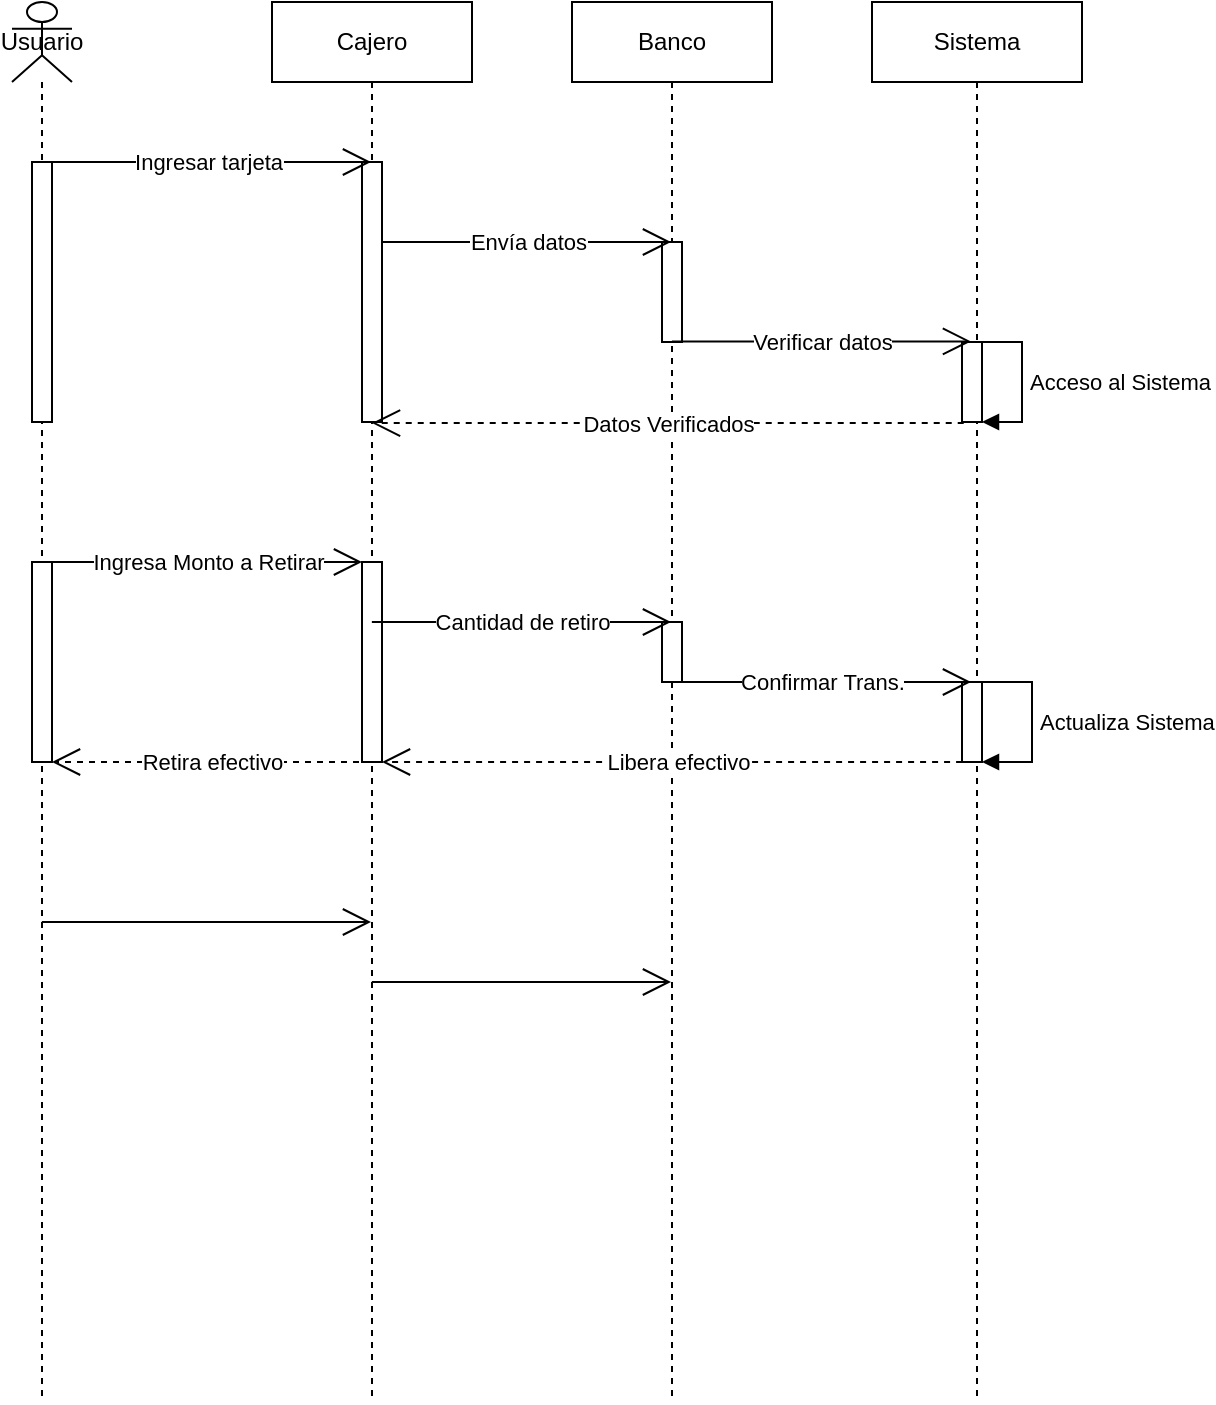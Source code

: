 <mxfile version="26.0.15">
  <diagram name="Página-1" id="3ansvYubf5UhHugqNeSQ">
    <mxGraphModel dx="819" dy="446" grid="1" gridSize="10" guides="1" tooltips="1" connect="1" arrows="1" fold="1" page="1" pageScale="1" pageWidth="827" pageHeight="1169" math="0" shadow="0">
      <root>
        <mxCell id="0" />
        <mxCell id="1" parent="0" />
        <mxCell id="3lcU_TLY3dDV2jvTnfjc-1" value="Usuario" style="shape=umlLifeline;perimeter=lifelinePerimeter;whiteSpace=wrap;html=1;container=1;dropTarget=0;collapsible=0;recursiveResize=0;outlineConnect=0;portConstraint=eastwest;newEdgeStyle={&quot;curved&quot;:0,&quot;rounded&quot;:0};participant=umlActor;" vertex="1" parent="1">
          <mxGeometry x="100" y="100" width="30" height="700" as="geometry" />
        </mxCell>
        <mxCell id="3lcU_TLY3dDV2jvTnfjc-20" value="" style="html=1;points=[[0,0,0,0,5],[0,1,0,0,-5],[1,0,0,0,5],[1,1,0,0,-5]];perimeter=orthogonalPerimeter;outlineConnect=0;targetShapes=umlLifeline;portConstraint=eastwest;newEdgeStyle={&quot;curved&quot;:0,&quot;rounded&quot;:0};" vertex="1" parent="3lcU_TLY3dDV2jvTnfjc-1">
          <mxGeometry x="10" y="80" width="10" height="130" as="geometry" />
        </mxCell>
        <mxCell id="3lcU_TLY3dDV2jvTnfjc-30" value="" style="html=1;points=[[0,0,0,0,5],[0,1,0,0,-5],[1,0,0,0,5],[1,1,0,0,-5]];perimeter=orthogonalPerimeter;outlineConnect=0;targetShapes=umlLifeline;portConstraint=eastwest;newEdgeStyle={&quot;curved&quot;:0,&quot;rounded&quot;:0};" vertex="1" parent="3lcU_TLY3dDV2jvTnfjc-1">
          <mxGeometry x="10" y="280" width="10" height="100" as="geometry" />
        </mxCell>
        <mxCell id="3lcU_TLY3dDV2jvTnfjc-2" value="Sistema" style="shape=umlLifeline;perimeter=lifelinePerimeter;whiteSpace=wrap;html=1;container=1;dropTarget=0;collapsible=0;recursiveResize=0;outlineConnect=0;portConstraint=eastwest;newEdgeStyle={&quot;curved&quot;:0,&quot;rounded&quot;:0};" vertex="1" parent="1">
          <mxGeometry x="530" y="100" width="105" height="700" as="geometry" />
        </mxCell>
        <mxCell id="3lcU_TLY3dDV2jvTnfjc-16" value="" style="html=1;points=[[0,0,0,0,5],[0,1,0,0,-5],[1,0,0,0,5],[1,1,0,0,-5]];perimeter=orthogonalPerimeter;outlineConnect=0;targetShapes=umlLifeline;portConstraint=eastwest;newEdgeStyle={&quot;curved&quot;:0,&quot;rounded&quot;:0};" vertex="1" parent="3lcU_TLY3dDV2jvTnfjc-2">
          <mxGeometry x="45" y="170" width="10" height="40" as="geometry" />
        </mxCell>
        <mxCell id="3lcU_TLY3dDV2jvTnfjc-17" value="Acceso al Sistema" style="html=1;align=left;spacingLeft=2;endArrow=block;rounded=0;edgeStyle=orthogonalEdgeStyle;curved=0;rounded=0;" edge="1" target="3lcU_TLY3dDV2jvTnfjc-16" parent="3lcU_TLY3dDV2jvTnfjc-2" source="3lcU_TLY3dDV2jvTnfjc-16">
          <mxGeometry relative="1" as="geometry">
            <mxPoint x="45" y="150" as="sourcePoint" />
            <Array as="points">
              <mxPoint x="75" y="170" />
              <mxPoint x="75" y="210" />
            </Array>
            <mxPoint as="offset" />
          </mxGeometry>
        </mxCell>
        <mxCell id="3lcU_TLY3dDV2jvTnfjc-25" value="" style="html=1;points=[[0,0,0,0,5],[0,1,0,0,-5],[1,0,0,0,5],[1,1,0,0,-5]];perimeter=orthogonalPerimeter;outlineConnect=0;targetShapes=umlLifeline;portConstraint=eastwest;newEdgeStyle={&quot;curved&quot;:0,&quot;rounded&quot;:0};" vertex="1" parent="3lcU_TLY3dDV2jvTnfjc-2">
          <mxGeometry x="45" y="340" width="10" height="40" as="geometry" />
        </mxCell>
        <mxCell id="3lcU_TLY3dDV2jvTnfjc-26" value="Actualiza Sistema" style="html=1;align=left;spacingLeft=2;endArrow=block;rounded=0;edgeStyle=orthogonalEdgeStyle;curved=0;rounded=0;" edge="1" target="3lcU_TLY3dDV2jvTnfjc-25" parent="3lcU_TLY3dDV2jvTnfjc-2" source="3lcU_TLY3dDV2jvTnfjc-25">
          <mxGeometry x="0.003" relative="1" as="geometry">
            <mxPoint x="50" y="320" as="sourcePoint" />
            <Array as="points">
              <mxPoint x="80" y="340" />
              <mxPoint x="80" y="380" />
            </Array>
            <mxPoint as="offset" />
          </mxGeometry>
        </mxCell>
        <mxCell id="3lcU_TLY3dDV2jvTnfjc-3" value="Banco" style="shape=umlLifeline;perimeter=lifelinePerimeter;whiteSpace=wrap;html=1;container=1;dropTarget=0;collapsible=0;recursiveResize=0;outlineConnect=0;portConstraint=eastwest;newEdgeStyle={&quot;curved&quot;:0,&quot;rounded&quot;:0};" vertex="1" parent="1">
          <mxGeometry x="380" y="100" width="100" height="700" as="geometry" />
        </mxCell>
        <mxCell id="3lcU_TLY3dDV2jvTnfjc-7" value="" style="html=1;points=[[0,0,0,0,5],[0,1,0,0,-5],[1,0,0,0,5],[1,1,0,0,-5]];perimeter=orthogonalPerimeter;outlineConnect=0;targetShapes=umlLifeline;portConstraint=eastwest;newEdgeStyle={&quot;curved&quot;:0,&quot;rounded&quot;:0};" vertex="1" parent="3lcU_TLY3dDV2jvTnfjc-3">
          <mxGeometry x="45" y="120" width="10" height="50" as="geometry" />
        </mxCell>
        <mxCell id="3lcU_TLY3dDV2jvTnfjc-31" value="" style="html=1;points=[[0,0,0,0,5],[0,1,0,0,-5],[1,0,0,0,5],[1,1,0,0,-5]];perimeter=orthogonalPerimeter;outlineConnect=0;targetShapes=umlLifeline;portConstraint=eastwest;newEdgeStyle={&quot;curved&quot;:0,&quot;rounded&quot;:0};" vertex="1" parent="3lcU_TLY3dDV2jvTnfjc-3">
          <mxGeometry x="45" y="310" width="10" height="30" as="geometry" />
        </mxCell>
        <mxCell id="3lcU_TLY3dDV2jvTnfjc-4" value="Cajero" style="shape=umlLifeline;perimeter=lifelinePerimeter;whiteSpace=wrap;html=1;container=1;dropTarget=0;collapsible=0;recursiveResize=0;outlineConnect=0;portConstraint=eastwest;newEdgeStyle={&quot;curved&quot;:0,&quot;rounded&quot;:0};" vertex="1" parent="1">
          <mxGeometry x="230" y="100" width="100" height="700" as="geometry" />
        </mxCell>
        <mxCell id="3lcU_TLY3dDV2jvTnfjc-18" value="" style="html=1;points=[[0,0,0,0,5],[0,1,0,0,-5],[1,0,0,0,5],[1,1,0,0,-5]];perimeter=orthogonalPerimeter;outlineConnect=0;targetShapes=umlLifeline;portConstraint=eastwest;newEdgeStyle={&quot;curved&quot;:0,&quot;rounded&quot;:0};" vertex="1" parent="3lcU_TLY3dDV2jvTnfjc-4">
          <mxGeometry x="45" y="80" width="10" height="130" as="geometry" />
        </mxCell>
        <mxCell id="3lcU_TLY3dDV2jvTnfjc-29" value="" style="html=1;points=[[0,0,0,0,5],[0,1,0,0,-5],[1,0,0,0,5],[1,1,0,0,-5]];perimeter=orthogonalPerimeter;outlineConnect=0;targetShapes=umlLifeline;portConstraint=eastwest;newEdgeStyle={&quot;curved&quot;:0,&quot;rounded&quot;:0};" vertex="1" parent="3lcU_TLY3dDV2jvTnfjc-4">
          <mxGeometry x="45" y="280" width="10" height="100" as="geometry" />
        </mxCell>
        <mxCell id="3lcU_TLY3dDV2jvTnfjc-8" value="Ingresar tarjeta" style="endArrow=open;endFill=1;endSize=12;html=1;rounded=0;" edge="1" parent="1" source="3lcU_TLY3dDV2jvTnfjc-1" target="3lcU_TLY3dDV2jvTnfjc-4">
          <mxGeometry width="160" relative="1" as="geometry">
            <mxPoint x="170" y="170" as="sourcePoint" />
            <mxPoint x="330" y="170" as="targetPoint" />
            <Array as="points">
              <mxPoint x="230" y="180" />
            </Array>
          </mxGeometry>
        </mxCell>
        <mxCell id="3lcU_TLY3dDV2jvTnfjc-9" value="Envía datos" style="endArrow=open;endFill=1;endSize=12;html=1;rounded=0;" edge="1" parent="1" source="3lcU_TLY3dDV2jvTnfjc-18">
          <mxGeometry width="160" relative="1" as="geometry">
            <mxPoint x="300" y="220" as="sourcePoint" />
            <mxPoint x="429.5" y="220" as="targetPoint" />
          </mxGeometry>
        </mxCell>
        <mxCell id="3lcU_TLY3dDV2jvTnfjc-10" value="Verificar datos" style="endArrow=open;endFill=1;endSize=12;html=1;rounded=0;" edge="1" parent="1">
          <mxGeometry x="0.001" width="160" relative="1" as="geometry">
            <mxPoint x="429.929" y="269.71" as="sourcePoint" />
            <mxPoint x="579.5" y="269.71" as="targetPoint" />
            <mxPoint as="offset" />
          </mxGeometry>
        </mxCell>
        <mxCell id="3lcU_TLY3dDV2jvTnfjc-19" value="Datos Verificados" style="endArrow=open;endSize=12;dashed=1;html=1;rounded=0;exitX=0.086;exitY=1.014;exitDx=0;exitDy=0;exitPerimeter=0;" edge="1" parent="1" source="3lcU_TLY3dDV2jvTnfjc-16" target="3lcU_TLY3dDV2jvTnfjc-4">
          <mxGeometry x="0.0" width="160" relative="1" as="geometry">
            <mxPoint x="330" y="290" as="sourcePoint" />
            <mxPoint x="490" y="290" as="targetPoint" />
            <mxPoint as="offset" />
          </mxGeometry>
        </mxCell>
        <mxCell id="3lcU_TLY3dDV2jvTnfjc-22" value="Ingresa Monto a Retirar" style="endArrow=open;endFill=1;endSize=12;html=1;rounded=0;" edge="1" parent="1" source="3lcU_TLY3dDV2jvTnfjc-30">
          <mxGeometry x="0.004" width="160" relative="1" as="geometry">
            <mxPoint x="140" y="380" as="sourcePoint" />
            <mxPoint x="275" y="380" as="targetPoint" />
            <mxPoint as="offset" />
          </mxGeometry>
        </mxCell>
        <mxCell id="3lcU_TLY3dDV2jvTnfjc-23" value="Cantidad de retiro" style="endArrow=open;endFill=1;endSize=12;html=1;rounded=0;" edge="1" parent="1">
          <mxGeometry width="160" relative="1" as="geometry">
            <mxPoint x="279.929" y="410" as="sourcePoint" />
            <mxPoint x="429.5" y="410" as="targetPoint" />
          </mxGeometry>
        </mxCell>
        <mxCell id="3lcU_TLY3dDV2jvTnfjc-24" value="Confirmar Trans." style="endArrow=open;endFill=1;endSize=12;html=1;rounded=0;" edge="1" parent="1">
          <mxGeometry width="160" relative="1" as="geometry">
            <mxPoint x="429.929" y="440" as="sourcePoint" />
            <mxPoint x="579.5" y="440" as="targetPoint" />
          </mxGeometry>
        </mxCell>
        <mxCell id="3lcU_TLY3dDV2jvTnfjc-27" value="Libera efectivo" style="endArrow=open;endSize=12;dashed=1;html=1;rounded=0;" edge="1" parent="1" target="3lcU_TLY3dDV2jvTnfjc-29">
          <mxGeometry x="-0.001" width="160" relative="1" as="geometry">
            <mxPoint x="581.04" y="480" as="sourcePoint" />
            <mxPoint x="278.969" y="480" as="targetPoint" />
            <mxPoint as="offset" />
          </mxGeometry>
        </mxCell>
        <mxCell id="3lcU_TLY3dDV2jvTnfjc-28" value="Retira efectivo" style="endArrow=open;endSize=12;dashed=1;html=1;rounded=0;" edge="1" parent="1" target="3lcU_TLY3dDV2jvTnfjc-30">
          <mxGeometry x="-0.004" width="160" relative="1" as="geometry">
            <mxPoint x="279.5" y="480" as="sourcePoint" />
            <mxPoint x="134.929" y="480" as="targetPoint" />
            <mxPoint as="offset" />
          </mxGeometry>
        </mxCell>
        <mxCell id="3lcU_TLY3dDV2jvTnfjc-32" value="" style="endArrow=open;endFill=1;endSize=12;html=1;rounded=0;" edge="1" parent="1">
          <mxGeometry width="160" relative="1" as="geometry">
            <mxPoint x="114.929" y="560" as="sourcePoint" />
            <mxPoint x="279.5" y="560" as="targetPoint" />
          </mxGeometry>
        </mxCell>
        <mxCell id="3lcU_TLY3dDV2jvTnfjc-33" value="" style="endArrow=open;endFill=1;endSize=12;html=1;rounded=0;" edge="1" parent="1">
          <mxGeometry width="160" relative="1" as="geometry">
            <mxPoint x="279.929" y="590" as="sourcePoint" />
            <mxPoint x="429.5" y="590" as="targetPoint" />
          </mxGeometry>
        </mxCell>
      </root>
    </mxGraphModel>
  </diagram>
</mxfile>

